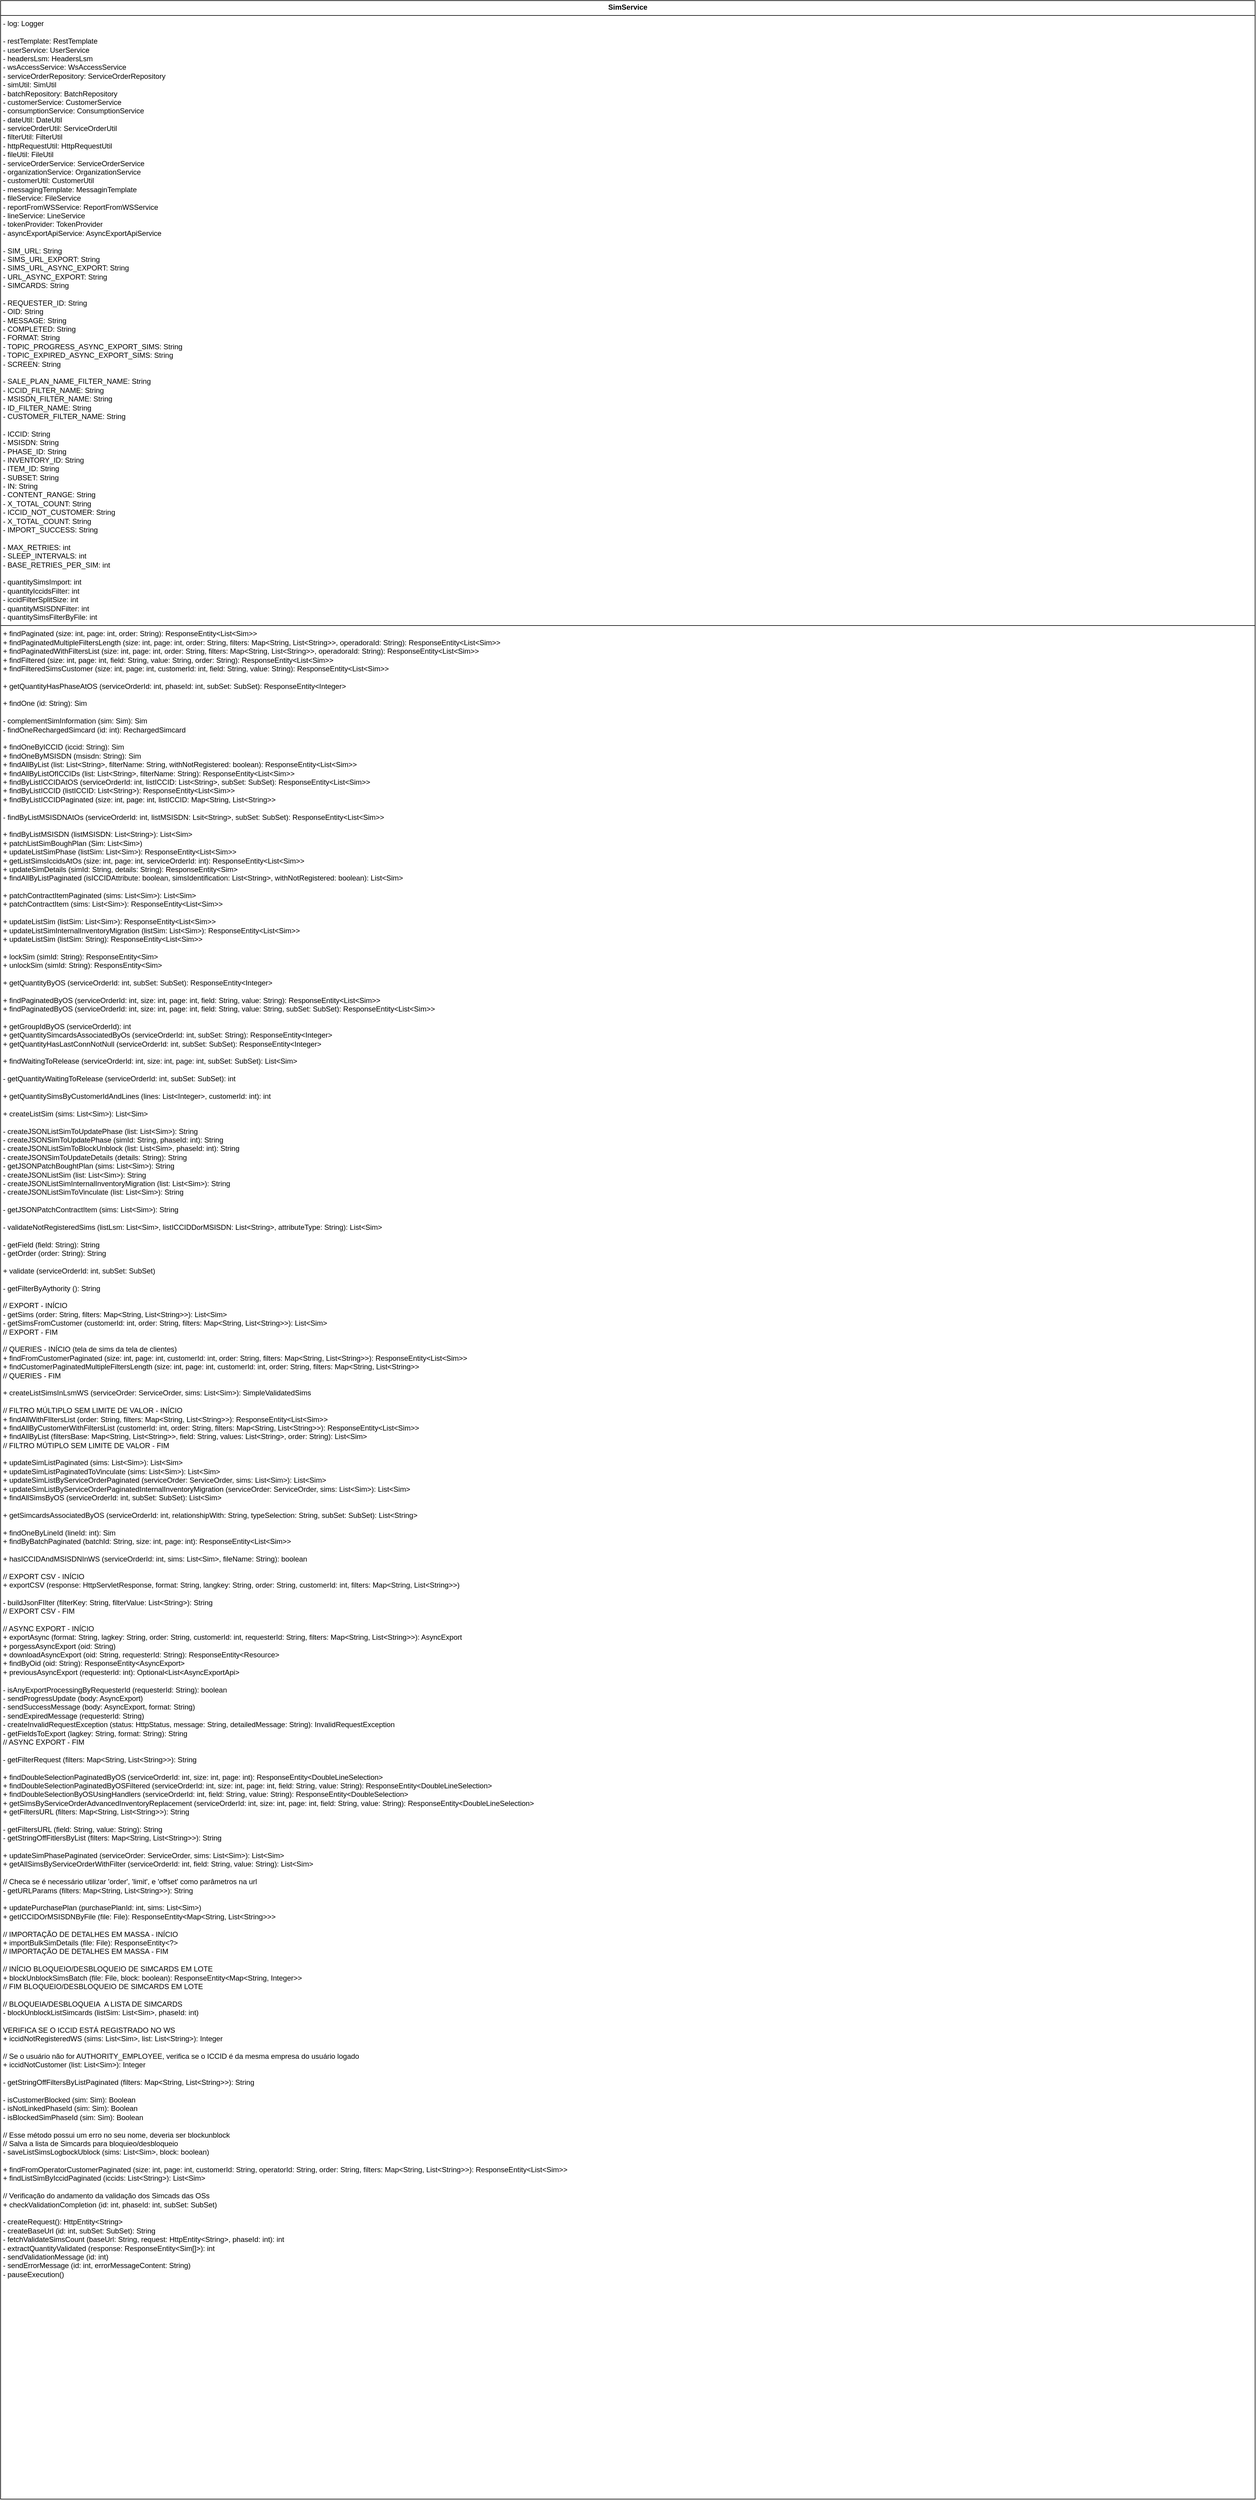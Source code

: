 <mxfile version="26.0.2">
  <diagram name="Página-1" id="onpXOdqKYzkW4FfC1_ID">
    <mxGraphModel dx="2745" dy="1462" grid="1" gridSize="10" guides="1" tooltips="1" connect="1" arrows="1" fold="1" page="1" pageScale="1" pageWidth="827" pageHeight="1169" math="0" shadow="0">
      <root>
        <mxCell id="0" />
        <mxCell id="1" parent="0" />
        <mxCell id="LJt2b_F9aCGFVn_4ZwES-1" value="&lt;p style=&quot;margin:0px;margin-top:4px;text-align:center;&quot;&gt;&lt;b&gt;SimService&lt;/b&gt;&lt;/p&gt;&lt;hr size=&quot;1&quot; style=&quot;border-style:solid;&quot;&gt;&lt;p style=&quot;margin:0px;margin-left:4px;&quot;&gt;- log: Logger&lt;/p&gt;&lt;p style=&quot;margin:0px;margin-left:4px;&quot;&gt;&lt;br&gt;&lt;/p&gt;&lt;p style=&quot;margin:0px;margin-left:4px;&quot;&gt;- restTemplate: RestTemplate&lt;/p&gt;&lt;p style=&quot;margin:0px;margin-left:4px;&quot;&gt;- userService: UserService&lt;/p&gt;&lt;p style=&quot;margin:0px;margin-left:4px;&quot;&gt;- headersLsm: HeadersLsm&lt;/p&gt;&lt;p style=&quot;margin:0px;margin-left:4px;&quot;&gt;- wsAccessService: WsAccessService&lt;/p&gt;&lt;p style=&quot;margin:0px;margin-left:4px;&quot;&gt;- serviceOrderRepository: ServiceOrderRepository&lt;/p&gt;&lt;p style=&quot;margin:0px;margin-left:4px;&quot;&gt;- simUtil: SimUtil&lt;/p&gt;&lt;p style=&quot;margin:0px;margin-left:4px;&quot;&gt;- batchRepository: BatchRepository&lt;/p&gt;&lt;p style=&quot;margin:0px;margin-left:4px;&quot;&gt;- customerService: CustomerService&lt;/p&gt;&lt;p style=&quot;margin:0px;margin-left:4px;&quot;&gt;- consumptionService: ConsumptionService&lt;/p&gt;&lt;p style=&quot;margin:0px;margin-left:4px;&quot;&gt;- dateUtil: DateUtil&lt;/p&gt;&lt;p style=&quot;margin:0px;margin-left:4px;&quot;&gt;- serviceOrderUtil: ServiceOrderUtil&lt;/p&gt;&lt;p style=&quot;margin:0px;margin-left:4px;&quot;&gt;- filterUtil: FilterUtil&lt;/p&gt;&lt;p style=&quot;margin:0px;margin-left:4px;&quot;&gt;- httpRequestUtil: HttpRequestUtil&lt;/p&gt;&lt;p style=&quot;margin:0px;margin-left:4px;&quot;&gt;- fileUtil: FileUtil&lt;/p&gt;&lt;p style=&quot;margin:0px;margin-left:4px;&quot;&gt;- serviceOrderService: ServiceOrderService&lt;/p&gt;&lt;p style=&quot;margin:0px;margin-left:4px;&quot;&gt;- organizationService: OrganizationService&lt;/p&gt;&lt;p style=&quot;margin:0px;margin-left:4px;&quot;&gt;- customerUtil: CustomerUtil&lt;/p&gt;&lt;p style=&quot;margin:0px;margin-left:4px;&quot;&gt;- messagingTemplate: MessaginTemplate&lt;/p&gt;&lt;p style=&quot;margin:0px;margin-left:4px;&quot;&gt;- fileService: FileService&lt;/p&gt;&lt;p style=&quot;margin:0px;margin-left:4px;&quot;&gt;- reportFromWSService: ReportFromWSService&lt;/p&gt;&lt;p style=&quot;margin:0px;margin-left:4px;&quot;&gt;- lineService: LineService&lt;/p&gt;&lt;p style=&quot;margin:0px;margin-left:4px;&quot;&gt;- tokenProvider: TokenProvider&lt;/p&gt;&lt;p style=&quot;margin:0px;margin-left:4px;&quot;&gt;- asyncExportApiService: AsyncExportApiService&lt;/p&gt;&lt;p style=&quot;margin:0px;margin-left:4px;&quot;&gt;&lt;br&gt;&lt;/p&gt;&lt;p style=&quot;margin:0px;margin-left:4px;&quot;&gt;- SIM_URL: String&lt;/p&gt;&lt;p style=&quot;margin:0px;margin-left:4px;&quot;&gt;- SIMS_URL_EXPORT: String&lt;/p&gt;&lt;p style=&quot;margin:0px;margin-left:4px;&quot;&gt;- SIMS_URL_ASYNC_EXPORT: String&lt;/p&gt;&lt;p style=&quot;margin:0px;margin-left:4px;&quot;&gt;- URL_ASYNC_EXPORT: String&lt;/p&gt;&lt;p style=&quot;margin:0px;margin-left:4px;&quot;&gt;- SIMCARDS: String&lt;/p&gt;&lt;p style=&quot;margin:0px;margin-left:4px;&quot;&gt;&lt;br&gt;&lt;/p&gt;&lt;p style=&quot;margin:0px;margin-left:4px;&quot;&gt;- REQUESTER_ID: String&lt;/p&gt;&lt;p style=&quot;margin:0px;margin-left:4px;&quot;&gt;- OID: String&lt;/p&gt;&lt;p style=&quot;margin:0px;margin-left:4px;&quot;&gt;- MESSAGE: String&lt;/p&gt;&lt;p style=&quot;margin:0px;margin-left:4px;&quot;&gt;- COMPLETED: String&lt;/p&gt;&lt;p style=&quot;margin:0px;margin-left:4px;&quot;&gt;- FORMAT: String&lt;/p&gt;&lt;p style=&quot;margin:0px;margin-left:4px;&quot;&gt;- TOPIC_PROGRESS_ASYNC_EXPORT_SIMS: String&lt;/p&gt;&lt;p style=&quot;margin:0px;margin-left:4px;&quot;&gt;- TOPIC_EXPIRED_ASYNC_EXPORT_SIMS: String&lt;/p&gt;&lt;p style=&quot;margin:0px;margin-left:4px;&quot;&gt;- SCREEN: String&lt;/p&gt;&lt;p style=&quot;margin:0px;margin-left:4px;&quot;&gt;&lt;br&gt;&lt;/p&gt;&lt;p style=&quot;margin:0px;margin-left:4px;&quot;&gt;- SALE_PLAN_NAME_FILTER_NAME: String&lt;/p&gt;&lt;p style=&quot;margin:0px;margin-left:4px;&quot;&gt;- ICCID_FILTER_NAME: String&lt;/p&gt;&lt;p style=&quot;margin:0px;margin-left:4px;&quot;&gt;- MSISDN_FILTER_NAME: String&lt;/p&gt;&lt;p style=&quot;margin:0px;margin-left:4px;&quot;&gt;- ID_FILTER_NAME: String&lt;/p&gt;&lt;p style=&quot;margin:0px;margin-left:4px;&quot;&gt;- CUSTOMER_FILTER_NAME: String&lt;/p&gt;&lt;p style=&quot;margin:0px;margin-left:4px;&quot;&gt;&lt;br&gt;&lt;/p&gt;&lt;p style=&quot;margin:0px;margin-left:4px;&quot;&gt;- ICCID: String&lt;/p&gt;&lt;p style=&quot;margin:0px;margin-left:4px;&quot;&gt;- MSISDN: String&lt;/p&gt;&lt;p style=&quot;margin:0px;margin-left:4px;&quot;&gt;- PHASE_ID: String&lt;/p&gt;&lt;p style=&quot;margin:0px;margin-left:4px;&quot;&gt;- INVENTORY_ID: String&lt;/p&gt;&lt;p style=&quot;margin:0px;margin-left:4px;&quot;&gt;- ITEM_ID: String&lt;/p&gt;&lt;p style=&quot;margin:0px;margin-left:4px;&quot;&gt;- SUBSET: String&lt;/p&gt;&lt;p style=&quot;margin:0px;margin-left:4px;&quot;&gt;- IN: String&lt;/p&gt;&lt;p style=&quot;margin:0px;margin-left:4px;&quot;&gt;- CONTENT_RANGE: String&lt;/p&gt;&lt;p style=&quot;margin:0px;margin-left:4px;&quot;&gt;- X_TOTAL_COUNT: String&lt;/p&gt;&lt;p style=&quot;margin:0px;margin-left:4px;&quot;&gt;- ICCID_NOT_CUSTOMER: String&lt;/p&gt;&lt;p style=&quot;margin:0px;margin-left:4px;&quot;&gt;- X_TOTAL_COUNT: String&lt;/p&gt;&lt;p style=&quot;margin:0px;margin-left:4px;&quot;&gt;- IMPORT_SUCCESS: String&lt;/p&gt;&lt;p style=&quot;margin:0px;margin-left:4px;&quot;&gt;&lt;br&gt;&lt;/p&gt;&lt;p style=&quot;margin:0px;margin-left:4px;&quot;&gt;- MAX_RETRIES: int&lt;/p&gt;&lt;p style=&quot;margin:0px;margin-left:4px;&quot;&gt;- SLEEP_INTERVALS: int&lt;/p&gt;&lt;p style=&quot;margin:0px;margin-left:4px;&quot;&gt;- BASE_RETRIES_PER_SIM: int&lt;/p&gt;&lt;p style=&quot;margin:0px;margin-left:4px;&quot;&gt;&lt;br&gt;&lt;/p&gt;&lt;p style=&quot;margin:0px;margin-left:4px;&quot;&gt;- quantitySimsImport: int&lt;/p&gt;&lt;p style=&quot;margin:0px;margin-left:4px;&quot;&gt;- quantityIccidsFilter: int&lt;/p&gt;&lt;p style=&quot;margin:0px;margin-left:4px;&quot;&gt;- iccidFilterSplitSize: int&lt;/p&gt;&lt;p style=&quot;margin:0px;margin-left:4px;&quot;&gt;- quantityMSISDNFilter: int&lt;/p&gt;&lt;p style=&quot;margin:0px;margin-left:4px;&quot;&gt;- quantitySimsFilterByFile: int&lt;/p&gt;&lt;hr size=&quot;1&quot; style=&quot;border-style:solid;&quot;&gt;&lt;p style=&quot;margin:0px;margin-left:4px;&quot;&gt;+ findPaginated (size: int, page: int, order: String): ResponseEntity&amp;lt;List&amp;lt;Sim&amp;gt;&amp;gt;&lt;/p&gt;&lt;p style=&quot;margin:0px;margin-left:4px;&quot;&gt;+ findPaginatedMultipleFiltersLength (size: int, page: int, order: String, filters: Map&amp;lt;String, List&amp;lt;String&amp;gt;&amp;gt;, operadoraId: String): ResponseEntity&amp;lt;List&amp;lt;Sim&amp;gt;&amp;gt;&lt;/p&gt;&lt;p style=&quot;margin:0px;margin-left:4px;&quot;&gt;+ findPaginatedWithFiltersList (size: int, page: int, order: String, filters: Map&amp;lt;String, List&amp;lt;String&amp;gt;&amp;gt;, operadoraId: String): ResponseEntity&amp;lt;List&amp;lt;Sim&amp;gt;&amp;gt;&lt;/p&gt;&lt;p style=&quot;margin:0px;margin-left:4px;&quot;&gt;+ findFiltered (size: int, page: int, field: String, value: String, order: String): ResponseEntity&amp;lt;List&amp;lt;Sim&amp;gt;&amp;gt;&lt;/p&gt;&lt;p style=&quot;margin:0px;margin-left:4px;&quot;&gt;+ findFilteredSimsCustomer (size: int, page: int, customerId: int, field: String, value: String): ResponseEntity&amp;lt;List&amp;lt;Sim&amp;gt;&amp;gt;&lt;/p&gt;&lt;p style=&quot;margin:0px;margin-left:4px;&quot;&gt;&lt;br&gt;&lt;/p&gt;&lt;p style=&quot;margin:0px;margin-left:4px;&quot;&gt;+ getQuantityHasPhaseAtOS (serviceOrderId: int, phaseId: int, subSet: SubSet): ResponseEntity&amp;lt;Integer&amp;gt;&lt;/p&gt;&lt;p style=&quot;margin:0px;margin-left:4px;&quot;&gt;&lt;br&gt;&lt;/p&gt;&lt;p style=&quot;margin:0px;margin-left:4px;&quot;&gt;+ findOne (id: String): Sim&lt;/p&gt;&lt;p style=&quot;margin:0px;margin-left:4px;&quot;&gt;&lt;br&gt;&lt;/p&gt;&lt;p style=&quot;margin:0px;margin-left:4px;&quot;&gt;- complementSimInformation (sim: Sim): Sim&lt;/p&gt;&lt;p style=&quot;margin:0px;margin-left:4px;&quot;&gt;- findOneRechargedSimcard (id: int): RechargedSimcard&lt;/p&gt;&lt;p style=&quot;margin:0px;margin-left:4px;&quot;&gt;&lt;br&gt;&lt;/p&gt;&lt;p style=&quot;margin:0px;margin-left:4px;&quot;&gt;+ findOneByICCID (iccid: String): Sim&lt;/p&gt;&lt;p style=&quot;margin:0px;margin-left:4px;&quot;&gt;+ findOneByMSISDN (msisdn: String): Sim&lt;/p&gt;&lt;p style=&quot;margin:0px;margin-left:4px;&quot;&gt;+ findAllByList (list: List&amp;lt;String&amp;gt;, filterName: String, withNotRegistered: boolean): ResponseEntity&amp;lt;List&amp;lt;Sim&amp;gt;&amp;gt;&lt;/p&gt;&lt;p style=&quot;margin:0px;margin-left:4px;&quot;&gt;+ findAllByListOfICCIDs (list: List&amp;lt;String&amp;gt;, filterName: String): ResponseEntity&amp;lt;List&amp;lt;Sim&amp;gt;&amp;gt;&lt;/p&gt;&lt;p style=&quot;margin:0px;margin-left:4px;&quot;&gt;+ findByListICCIDAtOS (serviceOrderId: int, listICCID: List&amp;lt;String&amp;gt;, subSet: SubSet): ResponseEntity&amp;lt;List&amp;lt;Sim&amp;gt;&amp;gt;&lt;/p&gt;&lt;p style=&quot;margin:0px;margin-left:4px;&quot;&gt;+ findByListICCID (listICCID: List&amp;lt;String&amp;gt;): ResponseEntity&amp;lt;List&amp;lt;Sim&amp;gt;&amp;gt;&lt;/p&gt;&lt;p style=&quot;margin:0px;margin-left:4px;&quot;&gt;+ findByListICCIDPaginated (size: int, page: int, listICCID: Map&amp;lt;String, List&amp;lt;String&amp;gt;&amp;gt;&lt;/p&gt;&lt;p style=&quot;margin:0px;margin-left:4px;&quot;&gt;&lt;br&gt;&lt;/p&gt;&lt;p style=&quot;margin:0px;margin-left:4px;&quot;&gt;- findByListMSISDNAtOs (serviceOrderId: int, listMSISDN: Lsit&amp;lt;String&amp;gt;, subSet: SubSet): ResponseEntity&amp;lt;List&amp;lt;Sim&amp;gt;&amp;gt;&lt;/p&gt;&lt;p style=&quot;margin:0px;margin-left:4px;&quot;&gt;&lt;br&gt;&lt;/p&gt;&lt;p style=&quot;margin:0px;margin-left:4px;&quot;&gt;+ findByListMSISDN (listMSISDN: List&amp;lt;String&amp;gt;): List&amp;lt;Sim&amp;gt;&lt;/p&gt;&lt;p style=&quot;margin:0px;margin-left:4px;&quot;&gt;+ patchListSimBoughPlan (Sim: List&amp;lt;Sim&amp;gt;)&lt;/p&gt;&lt;p style=&quot;margin:0px;margin-left:4px;&quot;&gt;+ updateListSimPhase (listSim: List&amp;lt;Sim&amp;gt;): ResponseEntity&amp;lt;List&amp;lt;Sim&amp;gt;&amp;gt;&lt;/p&gt;&lt;p style=&quot;margin:0px;margin-left:4px;&quot;&gt;+ getListSimsIccidsAtOs (size: int, page: int, serviceOrderId: int): ResponseEntity&amp;lt;List&amp;lt;Sim&amp;gt;&amp;gt;&lt;/p&gt;&lt;p style=&quot;margin:0px;margin-left:4px;&quot;&gt;+ updateSimDetails (simId: String, details: String): ResponseEntity&amp;lt;Sim&amp;gt;&lt;/p&gt;&lt;p style=&quot;margin:0px;margin-left:4px;&quot;&gt;+ findAllByListPaginated (isICCIDAttribute: boolean, simsIdentification: List&amp;lt;String&amp;gt;, withNotRegistered: boolean): List&amp;lt;Sim&amp;gt;&lt;/p&gt;&lt;p style=&quot;margin:0px;margin-left:4px;&quot;&gt;&lt;br&gt;&lt;/p&gt;&lt;p style=&quot;margin:0px;margin-left:4px;&quot;&gt;+ patchContractItemPaginated (sims: List&amp;lt;Sim&amp;gt;): List&amp;lt;Sim&amp;gt;&lt;/p&gt;&lt;p style=&quot;margin:0px;margin-left:4px;&quot;&gt;+ patchContractItem (sims: List&amp;lt;Sim&amp;gt;): ResponseEntity&amp;lt;List&amp;lt;Sim&amp;gt;&amp;gt;&lt;/p&gt;&lt;p style=&quot;margin:0px;margin-left:4px;&quot;&gt;&lt;br&gt;&lt;/p&gt;&lt;p style=&quot;margin:0px;margin-left:4px;&quot;&gt;+ updateListSim (listSim: List&amp;lt;Sim&amp;gt;): ResponseEntity&amp;lt;List&amp;lt;Sim&amp;gt;&amp;gt;&lt;/p&gt;&lt;p style=&quot;margin:0px;margin-left:4px;&quot;&gt;+ updateListSimInternalInventoryMigration (listSim: List&amp;lt;Sim&amp;gt;): ResponseEntity&amp;lt;List&amp;lt;Sim&amp;gt;&amp;gt;&lt;/p&gt;&lt;p style=&quot;margin:0px;margin-left:4px;&quot;&gt;+ updateListSim (listSim: String): ResponseEntity&amp;lt;List&amp;lt;Sim&amp;gt;&amp;gt;&lt;/p&gt;&lt;p style=&quot;margin:0px;margin-left:4px;&quot;&gt;&lt;br&gt;&lt;/p&gt;&lt;p style=&quot;margin:0px;margin-left:4px;&quot;&gt;+ lockSim (simId: String): ResponseEntity&amp;lt;Sim&amp;gt;&lt;/p&gt;&lt;p style=&quot;margin:0px;margin-left:4px;&quot;&gt;+ unlockSim (simId: String): ResponsEntity&amp;lt;Sim&amp;gt;&lt;/p&gt;&lt;p style=&quot;margin:0px;margin-left:4px;&quot;&gt;&lt;br&gt;&lt;/p&gt;&lt;p style=&quot;margin:0px;margin-left:4px;&quot;&gt;+ getQuantityByOS (serviceOrderId: int, subSet: SubSet): ResponseEntity&amp;lt;Integer&amp;gt;&lt;/p&gt;&lt;p style=&quot;margin:0px;margin-left:4px;&quot;&gt;&lt;br&gt;&lt;/p&gt;&lt;p style=&quot;margin:0px;margin-left:4px;&quot;&gt;+ findPaginatedByOS (serviceOrderId: int, size: int, page: int, field: String, value: String): ResponseEntity&amp;lt;List&amp;lt;Sim&amp;gt;&amp;gt;&lt;/p&gt;&lt;p style=&quot;margin:0px;margin-left:4px;&quot;&gt;+ findPaginatedByOS (serviceOrderId: int, size: int, page: int, field: String, value: String, subSet: SubSet): ResponseEntity&amp;lt;List&amp;lt;Sim&amp;gt;&amp;gt;&lt;/p&gt;&lt;p style=&quot;margin:0px;margin-left:4px;&quot;&gt;&lt;br&gt;&lt;/p&gt;&lt;p style=&quot;margin:0px;margin-left:4px;&quot;&gt;+ getGroupIdByOS (serviceOrderId): int&lt;/p&gt;&lt;p style=&quot;margin:0px;margin-left:4px;&quot;&gt;+ getQuantitySimcardsAssociatedByOs (serviceOrderId: int, subSet: String): ResponseEntity&amp;lt;Integer&amp;gt;&lt;/p&gt;&lt;p style=&quot;margin:0px;margin-left:4px;&quot;&gt;+ getQuantityHasLastConnNotNull (serviceOrderId: int, subSet: SubSet): ResponseEntity&amp;lt;Integer&amp;gt;&lt;/p&gt;&lt;p style=&quot;margin:0px;margin-left:4px;&quot;&gt;&lt;br&gt;&lt;/p&gt;&lt;p style=&quot;margin:0px;margin-left:4px;&quot;&gt;+ findWaitingToRelease (serviceOrderId: int, size: int, page: int, subSet: SubSet): List&amp;lt;Sim&amp;gt;&lt;/p&gt;&lt;p style=&quot;margin:0px;margin-left:4px;&quot;&gt;&lt;br&gt;&lt;/p&gt;&lt;p style=&quot;margin:0px;margin-left:4px;&quot;&gt;- getQuantityWaitingToRelease (serviceOrderId: int, subSet: SubSet): int&lt;/p&gt;&lt;p style=&quot;margin:0px;margin-left:4px;&quot;&gt;&lt;br&gt;&lt;/p&gt;&lt;p style=&quot;margin:0px;margin-left:4px;&quot;&gt;+ getQuantitySimsByCustomerIdAndLines (lines: List&amp;lt;Integer&amp;gt;, customerId: int): int&lt;/p&gt;&lt;p style=&quot;margin:0px;margin-left:4px;&quot;&gt;&lt;br&gt;&lt;/p&gt;&lt;p style=&quot;margin:0px;margin-left:4px;&quot;&gt;+ createListSim (sims: List&amp;lt;Sim&amp;gt;): List&amp;lt;Sim&amp;gt;&lt;/p&gt;&lt;p style=&quot;margin:0px;margin-left:4px;&quot;&gt;&lt;br&gt;&lt;/p&gt;&lt;p style=&quot;margin:0px;margin-left:4px;&quot;&gt;- createJSONListSimToUpdatePhase (list: List&amp;lt;Sim&amp;gt;): String&lt;/p&gt;&lt;p style=&quot;margin:0px;margin-left:4px;&quot;&gt;- createJSONSimToUpdatePhase (simId: String, phaseId: int): String&lt;/p&gt;&lt;p style=&quot;margin:0px;margin-left:4px;&quot;&gt;- createJSONListSimToBlockUnblock (list: List&amp;lt;Sim&amp;gt;, phaseId: int): String&lt;/p&gt;&lt;p style=&quot;margin:0px;margin-left:4px;&quot;&gt;- createJSONSimToUpdateDetails (details: String): String&lt;/p&gt;&lt;p style=&quot;margin:0px;margin-left:4px;&quot;&gt;- getJSONPatchBoughtPlan (sims: List&amp;lt;Sim&amp;gt;): String&lt;/p&gt;&lt;p style=&quot;margin:0px;margin-left:4px;&quot;&gt;- createJSONListSim (list: List&amp;lt;Sim&amp;gt;): String&lt;/p&gt;&lt;p style=&quot;margin:0px;margin-left:4px;&quot;&gt;- createJSONListSimInternalInventoryMigration (list: List&amp;lt;Sim&amp;gt;): String&lt;/p&gt;&lt;p style=&quot;margin:0px;margin-left:4px;&quot;&gt;- createJSONListSimToVinculate (list: List&amp;lt;Sim&amp;gt;): String&lt;/p&gt;&lt;p style=&quot;margin:0px;margin-left:4px;&quot;&gt;&lt;br&gt;&lt;/p&gt;&lt;p style=&quot;margin:0px;margin-left:4px;&quot;&gt;- getJSONPatchContractItem (sims: List&amp;lt;Sim&amp;gt;): String&lt;/p&gt;&lt;p style=&quot;margin:0px;margin-left:4px;&quot;&gt;&lt;br&gt;&lt;/p&gt;&lt;p style=&quot;margin:0px;margin-left:4px;&quot;&gt;- validateNotRegisteredSims (listLsm: List&amp;lt;Sim&amp;gt;, listICCIDDorMSISDN: List&amp;lt;String&amp;gt;, attributeType: String): List&amp;lt;Sim&amp;gt;&lt;/p&gt;&lt;p style=&quot;margin:0px;margin-left:4px;&quot;&gt;&lt;br&gt;&lt;/p&gt;&lt;p style=&quot;margin:0px;margin-left:4px;&quot;&gt;- getField (field: String): String&lt;/p&gt;&lt;p style=&quot;margin:0px;margin-left:4px;&quot;&gt;- getOrder (order: String): String&lt;/p&gt;&lt;p style=&quot;margin:0px;margin-left:4px;&quot;&gt;&lt;br&gt;&lt;/p&gt;&lt;p style=&quot;margin:0px;margin-left:4px;&quot;&gt;+ validate (serviceOrderId: int, subSet: SubSet)&lt;/p&gt;&lt;p style=&quot;margin:0px;margin-left:4px;&quot;&gt;&lt;br&gt;&lt;/p&gt;&lt;p style=&quot;margin:0px;margin-left:4px;&quot;&gt;- getFilterByAythority (): String&lt;/p&gt;&lt;p style=&quot;margin:0px;margin-left:4px;&quot;&gt;&lt;br&gt;&lt;/p&gt;&lt;p style=&quot;margin:0px;margin-left:4px;&quot;&gt;// EXPORT - INÍCIO&lt;br&gt;- getSims (order: String, filters: Map&amp;lt;String, List&amp;lt;String&amp;gt;&amp;gt;): List&amp;lt;Sim&amp;gt;&lt;/p&gt;&lt;p style=&quot;margin:0px;margin-left:4px;&quot;&gt;- getSimsFromCustomer (customerId: int, order: String, filters: Map&amp;lt;String, List&amp;lt;String&amp;gt;&amp;gt;): List&amp;lt;Sim&amp;gt;&lt;/p&gt;&lt;p style=&quot;margin:0px;margin-left:4px;&quot;&gt;// EXPORT - FIM&lt;/p&gt;&lt;p style=&quot;margin:0px;margin-left:4px;&quot;&gt;&lt;br&gt;&lt;/p&gt;&lt;p style=&quot;margin:0px;margin-left:4px;&quot;&gt;// QUERIES - INÍCIO (tela de sims da tela de clientes)&lt;/p&gt;&lt;p style=&quot;margin:0px;margin-left:4px;&quot;&gt;+ findFromCustomerPaginated (size: int, page: int, customerId: int, order: String, filters: Map&amp;lt;String, List&amp;lt;String&amp;gt;&amp;gt;): ResponseEntity&amp;lt;List&amp;lt;Sim&amp;gt;&amp;gt;&lt;/p&gt;&lt;p style=&quot;margin:0px;margin-left:4px;&quot;&gt;+ findCustomerPaginatedMultipleFiltersLength (size: int, page: int, customerId: int, order: String, filters: Map&amp;lt;String, List&amp;lt;String&amp;gt;&amp;gt;&lt;/p&gt;&lt;p style=&quot;margin:0px;margin-left:4px;&quot;&gt;// QUERIES - FIM&amp;nbsp;&lt;/p&gt;&lt;p style=&quot;margin:0px;margin-left:4px;&quot;&gt;&lt;br&gt;&lt;/p&gt;&lt;p style=&quot;margin:0px;margin-left:4px;&quot;&gt;+ createListSimsInLsmWS (serviceOrder: ServiceOrder, sims: List&amp;lt;Sim&amp;gt;): SimpleValidatedSims&lt;/p&gt;&lt;p style=&quot;margin:0px;margin-left:4px;&quot;&gt;&lt;br&gt;&lt;/p&gt;&lt;p style=&quot;margin:0px;margin-left:4px;&quot;&gt;// FILTRO MÚLTIPLO SEM LIMITE DE VALOR - INÍCIO&lt;/p&gt;&lt;p style=&quot;margin:0px;margin-left:4px;&quot;&gt;+ findAllWithFIltersList (order: String, filters: Map&amp;lt;String, List&amp;lt;String&amp;gt;&amp;gt;): ResponseEntity&amp;lt;List&amp;lt;Sim&amp;gt;&amp;gt;&lt;/p&gt;&lt;p style=&quot;margin:0px;margin-left:4px;&quot;&gt;+ findAllByCustomerWithFiltersList (customerId: int, order: String, filters: Map&amp;lt;String, List&amp;lt;String&amp;gt;&amp;gt;): ResponseEntity&amp;lt;List&amp;lt;Sim&amp;gt;&amp;gt;&lt;/p&gt;&lt;p style=&quot;margin:0px;margin-left:4px;&quot;&gt;+ findAllByList (filtersBase: Map&amp;lt;String, List&amp;lt;String&amp;gt;&amp;gt;, field: String, values: List&amp;lt;String&amp;gt;, order: String): List&amp;lt;Sim&amp;gt;&lt;/p&gt;&lt;p style=&quot;margin:0px;margin-left:4px;&quot;&gt;// FILTRO MÚTIPLO SEM LIMITE DE VALOR - FIM&lt;/p&gt;&lt;p style=&quot;margin:0px;margin-left:4px;&quot;&gt;&lt;br&gt;&lt;/p&gt;&lt;p style=&quot;margin:0px;margin-left:4px;&quot;&gt;+ updateSimListPaginated (sims: List&amp;lt;Sim&amp;gt;): List&amp;lt;Sim&amp;gt;&lt;/p&gt;&lt;p style=&quot;margin:0px;margin-left:4px;&quot;&gt;+ updateSimListPaginatedToVinculate (sims: List&amp;lt;Sim&amp;gt;): List&amp;lt;Sim&amp;gt;&lt;/p&gt;&lt;p style=&quot;margin:0px;margin-left:4px;&quot;&gt;+ updateSimListByServiceOrderPaginated (serviceOrder: ServiceOrder, sims: List&amp;lt;Sim&amp;gt;): List&amp;lt;Sim&amp;gt;&lt;/p&gt;&lt;p style=&quot;margin:0px;margin-left:4px;&quot;&gt;+ updateSimListByServiceOrderPaginatedInternalInventoryMigration (serviceOrder: ServiceOrder, sims: List&amp;lt;Sim&amp;gt;): List&amp;lt;Sim&amp;gt;&lt;/p&gt;&lt;p style=&quot;margin:0px;margin-left:4px;&quot;&gt;+ findAllSimsByOS (serviceOrderId: int, subSet: SubSet): List&amp;lt;Sim&amp;gt;&lt;/p&gt;&lt;p style=&quot;margin:0px;margin-left:4px;&quot;&gt;&lt;br&gt;&lt;/p&gt;&lt;p style=&quot;margin:0px;margin-left:4px;&quot;&gt;+ getSimcardsAssociatedByOS (serviceOrderId: int, relationshipWith: String, typeSelection: String, subSet: SubSet): List&amp;lt;String&amp;gt;&lt;/p&gt;&lt;p style=&quot;margin:0px;margin-left:4px;&quot;&gt;&lt;br&gt;&lt;/p&gt;&lt;p style=&quot;margin:0px;margin-left:4px;&quot;&gt;+ findOneByLineId (lineId: int): Sim&lt;/p&gt;&lt;p style=&quot;margin:0px;margin-left:4px;&quot;&gt;+ findByBatchPaginated (batchId: String, size: int, page: int): ResponseEntity&amp;lt;List&amp;lt;Sim&amp;gt;&amp;gt;&lt;/p&gt;&lt;p style=&quot;margin:0px;margin-left:4px;&quot;&gt;&lt;br&gt;&lt;/p&gt;&lt;p style=&quot;margin:0px;margin-left:4px;&quot;&gt;+ hasICCIDAndMSISDNInWS (serviceOrderId: int, sims: List&amp;lt;Sim&amp;gt;, fileName: String): boolean&lt;/p&gt;&lt;p style=&quot;margin:0px;margin-left:4px;&quot;&gt;&lt;br&gt;&lt;/p&gt;&lt;p style=&quot;margin:0px;margin-left:4px;&quot;&gt;// EXPORT CSV - INÍCIO&lt;/p&gt;&lt;p style=&quot;margin:0px;margin-left:4px;&quot;&gt;+ exportCSV (response: HttpServletResponse, format: String, langkey: String, order: String, customerId: int, filters: Map&amp;lt;String, List&amp;lt;String&amp;gt;&amp;gt;)&lt;/p&gt;&lt;p style=&quot;margin:0px;margin-left:4px;&quot;&gt;&lt;br&gt;&lt;/p&gt;&lt;p style=&quot;margin:0px;margin-left:4px;&quot;&gt;- buildJsonFIlter (filterKey: String, filterValue: List&amp;lt;String&amp;gt;): String&lt;/p&gt;&lt;p style=&quot;margin:0px;margin-left:4px;&quot;&gt;// EXPORT CSV - FIM&lt;/p&gt;&lt;p style=&quot;margin:0px;margin-left:4px;&quot;&gt;&lt;br&gt;&lt;/p&gt;&lt;p style=&quot;margin:0px;margin-left:4px;&quot;&gt;// ASYNC EXPORT - INÍCIO&lt;/p&gt;&lt;p style=&quot;margin:0px;margin-left:4px;&quot;&gt;+ exportAsync (format: String, lagkey: String, order: String, customerId: int, requesterId: String, filters: Map&amp;lt;String, List&amp;lt;String&amp;gt;&amp;gt;): AsyncExport&lt;/p&gt;&lt;p style=&quot;margin:0px;margin-left:4px;&quot;&gt;+ porgessAsyncExport (oid: String)&lt;/p&gt;&lt;p style=&quot;margin:0px;margin-left:4px;&quot;&gt;+ downloadAsyncExport (oid: String, requesterId: String): ResponseEntity&amp;lt;Resource&amp;gt;&lt;/p&gt;&lt;p style=&quot;margin:0px;margin-left:4px;&quot;&gt;+ findByOid (oid: String): ResponseEntity&amp;lt;AsyncExport&amp;gt;&lt;/p&gt;&lt;p style=&quot;margin:0px;margin-left:4px;&quot;&gt;+ previousAsyncExport (requesterId: int): Optional&amp;lt;List&amp;lt;AsyncExportApi&amp;gt;&lt;/p&gt;&lt;p style=&quot;margin:0px;margin-left:4px;&quot;&gt;&lt;br&gt;&lt;/p&gt;&lt;p style=&quot;margin:0px;margin-left:4px;&quot;&gt;- isAnyExportProcessingByRequesterId (requesterId: String): boolean&lt;/p&gt;&lt;p style=&quot;margin:0px;margin-left:4px;&quot;&gt;- sendProgressUpdate (body: AsyncExport)&lt;/p&gt;&lt;p style=&quot;margin:0px;margin-left:4px;&quot;&gt;- sendSuccessMessage (body: AsyncExport, format: String)&lt;/p&gt;&lt;p style=&quot;margin:0px;margin-left:4px;&quot;&gt;- sendExpiredMessage (requesterId: String)&lt;/p&gt;&lt;p style=&quot;margin:0px;margin-left:4px;&quot;&gt;- createInvalidRequestException (status: HttpStatus, message: String, detailedMessage: String): InvalidRequestException&lt;/p&gt;&lt;p style=&quot;margin:0px;margin-left:4px;&quot;&gt;- getFieldsToExport (lagkey: String, format: String): String&lt;/p&gt;&lt;p style=&quot;margin:0px;margin-left:4px;&quot;&gt;// ASYNC EXPORT - FIM&lt;/p&gt;&lt;p style=&quot;margin:0px;margin-left:4px;&quot;&gt;&lt;br&gt;&lt;/p&gt;&lt;p style=&quot;margin:0px;margin-left:4px;&quot;&gt;- getFilterRequest (filters: Map&amp;lt;String, List&amp;lt;String&amp;gt;&amp;gt;): String&lt;/p&gt;&lt;p style=&quot;margin:0px;margin-left:4px;&quot;&gt;&lt;br&gt;&lt;/p&gt;&lt;p style=&quot;margin:0px;margin-left:4px;&quot;&gt;+ findDoubleSelectionPaginatedByOS (serviceOrderId: int, size: int, page: int): ResponseEntity&amp;lt;DoubleLineSelection&amp;gt;&lt;/p&gt;&lt;p style=&quot;margin:0px;margin-left:4px;&quot;&gt;+ findDoubleSelectionPaginatedByOSFiltered (serviceOrderId: int, size: int, page: int, field: String, value: String): ResponseEntity&amp;lt;DoubleLineSelection&amp;gt;&lt;/p&gt;&lt;p style=&quot;margin:0px;margin-left:4px;&quot;&gt;+ findDoubleSelectionByOSUsingHandlers (serviceOrderId: int, field: String, value: String): ResponseEntity&amp;lt;DoubleSelection&amp;gt;&lt;/p&gt;&lt;p style=&quot;margin:0px;margin-left:4px;&quot;&gt;+ getSimsByServiceOrderAdvancedInventoryReplacement (serviceOrderId: int, size: int, page: int, field: String, value: String): ResponseEntity&amp;lt;DoubleLineSelection&amp;gt;&amp;nbsp;&lt;/p&gt;&lt;p style=&quot;margin:0px;margin-left:4px;&quot;&gt;+ getFiltersURL (filters: Map&amp;lt;String, List&amp;lt;String&amp;gt;&amp;gt;): String&lt;/p&gt;&lt;p style=&quot;margin:0px;margin-left:4px;&quot;&gt;&lt;br&gt;&lt;/p&gt;&lt;p style=&quot;margin:0px;margin-left:4px;&quot;&gt;- getFiltersURL (field: String, value: String): String&lt;/p&gt;&lt;p style=&quot;margin:0px;margin-left:4px;&quot;&gt;- getStringOffFitlersByList (filters: Map&amp;lt;String, List&amp;lt;String&amp;gt;&amp;gt;): String&lt;/p&gt;&lt;p style=&quot;margin:0px;margin-left:4px;&quot;&gt;&lt;br&gt;+ updateSimPhasePaginated (serviceOrder: ServiceOrder, sims: List&amp;lt;Sim&amp;gt;): List&amp;lt;Sim&amp;gt;&lt;/p&gt;&lt;p style=&quot;margin:0px;margin-left:4px;&quot;&gt;+ getAllSimsByServiceOrderWithFilter (serviceOrderId: int, field: String, value: String): List&amp;lt;Sim&amp;gt;&lt;/p&gt;&lt;p style=&quot;margin:0px;margin-left:4px;&quot;&gt;&lt;br&gt;&lt;/p&gt;&lt;p style=&quot;margin:0px;margin-left:4px;&quot;&gt;// Checa se é necessário utilizar &#39;order&#39;, &#39;limit&#39;, e &#39;offset&#39; como parâmetros na url&lt;/p&gt;&lt;p style=&quot;margin:0px;margin-left:4px;&quot;&gt;- getURLParams (filters: Map&amp;lt;String, List&amp;lt;String&amp;gt;&amp;gt;): String&lt;/p&gt;&lt;p style=&quot;margin:0px;margin-left:4px;&quot;&gt;&lt;br&gt;&lt;/p&gt;&lt;p style=&quot;margin:0px;margin-left:4px;&quot;&gt;+ updatePurchasePlan (purchasePlanId: int, sims: List&amp;lt;Sim&amp;gt;)&lt;/p&gt;&lt;p style=&quot;margin:0px;margin-left:4px;&quot;&gt;+ getICCIDOrMSISDNByFile (file: File): ResponseEntity&amp;lt;Map&amp;lt;String, List&amp;lt;String&amp;gt;&amp;gt;&amp;gt;&lt;/p&gt;&lt;p style=&quot;margin:0px;margin-left:4px;&quot;&gt;&lt;br&gt;&lt;/p&gt;&lt;p style=&quot;margin:0px;margin-left:4px;&quot;&gt;// IMPORTAÇÃO DE DETALHES EM MASSA - INÍCIO&lt;/p&gt;&lt;p style=&quot;margin:0px;margin-left:4px;&quot;&gt;+ importBulkSimDetails (file: File): ResponseEntity&amp;lt;?&amp;gt;&lt;/p&gt;&lt;p style=&quot;margin:0px;margin-left:4px;&quot;&gt;// IMPORTAÇÃO DE DETALHES EM MASSA - FIM&lt;/p&gt;&lt;p style=&quot;margin:0px;margin-left:4px;&quot;&gt;&lt;br&gt;&lt;/p&gt;&lt;p style=&quot;margin:0px;margin-left:4px;&quot;&gt;// INÍCIO BLOQUEIO/DESBLOQUEIO DE SIMCARDS EM LOTE&lt;/p&gt;&lt;p style=&quot;margin:0px;margin-left:4px;&quot;&gt;+ blockUnblockSimsBatch (file: File, block: boolean): ResponseEntity&amp;lt;Map&amp;lt;String, Integer&amp;gt;&amp;gt;&lt;/p&gt;&lt;p style=&quot;margin:0px;margin-left:4px;&quot;&gt;// FIM BLOQUEIO/DESBLOQUEIO DE SIMCARDS EM LOTE&lt;/p&gt;&lt;p style=&quot;margin:0px;margin-left:4px;&quot;&gt;&lt;br&gt;&lt;/p&gt;&lt;p style=&quot;margin:0px;margin-left:4px;&quot;&gt;// BLOQUEIA/DESBLOQUEIA&amp;nbsp; A LISTA DE SIMCARDS&lt;/p&gt;&lt;p style=&quot;margin:0px;margin-left:4px;&quot;&gt;- blockUnblockListSimcards (listSim: List&amp;lt;Sim&amp;gt;, phaseId: int)&lt;/p&gt;&lt;p style=&quot;margin:0px;margin-left:4px;&quot;&gt;&lt;br&gt;&lt;/p&gt;&lt;p style=&quot;margin:0px;margin-left:4px;&quot;&gt;VERIFICA SE O ICCID ESTÁ REGISTRADO NO WS&lt;/p&gt;&lt;p style=&quot;margin:0px;margin-left:4px;&quot;&gt;+ iccidNotRegisteredWS (sims: List&amp;lt;Sim&amp;gt;, list: List&amp;lt;String&amp;gt;): Integer&lt;/p&gt;&lt;p style=&quot;margin:0px;margin-left:4px;&quot;&gt;&lt;br&gt;&lt;/p&gt;&lt;p style=&quot;margin:0px;margin-left:4px;&quot;&gt;// Se o usuário não for AUTHORITY_EMPLOYEE, verifica se o ICCID é da mesma empresa do usuário logado&lt;/p&gt;&lt;p style=&quot;margin:0px;margin-left:4px;&quot;&gt;+ iccidNotCustomer (list: List&amp;lt;Sim&amp;gt;): Integer&lt;/p&gt;&lt;p style=&quot;margin:0px;margin-left:4px;&quot;&gt;&lt;br&gt;&lt;/p&gt;&lt;p style=&quot;margin:0px;margin-left:4px;&quot;&gt;- getStringOffFiltersByListPaginated (filters: Map&amp;lt;String, List&amp;lt;String&amp;gt;&amp;gt;): String&lt;/p&gt;&lt;p style=&quot;margin:0px;margin-left:4px;&quot;&gt;&lt;br&gt;&lt;/p&gt;&lt;p style=&quot;margin:0px;margin-left:4px;&quot;&gt;&lt;span style=&quot;background-color: transparent; color: light-dark(rgb(0, 0, 0), rgb(255, 255, 255));&quot;&gt;- isCustomerBlocked (sim: Sim): Boolean&lt;/span&gt;&lt;/p&gt;&lt;p style=&quot;margin:0px;margin-left:4px;&quot;&gt;- isNotLinkedPhaseId (sim: Sim): Boolean&lt;/p&gt;&lt;p style=&quot;margin:0px;margin-left:4px;&quot;&gt;- isBlockedSimPhaseId (sim: Sim): Boolean&lt;/p&gt;&lt;p style=&quot;margin:0px;margin-left:4px;&quot;&gt;&lt;br&gt;&lt;/p&gt;&lt;p style=&quot;margin:0px;margin-left:4px;&quot;&gt;// Esse método possui um erro no seu nome, deveria ser blockunblock&lt;/p&gt;&lt;p style=&quot;margin:0px;margin-left:4px;&quot;&gt;// Salva a lista de Simcards para bloquieo/desbloqueio&lt;/p&gt;&lt;p style=&quot;margin:0px;margin-left:4px;&quot;&gt;- saveListSimsLogbockUblock (sims: List&amp;lt;Sim&amp;gt;, block: boolean)&lt;/p&gt;&lt;p style=&quot;margin:0px;margin-left:4px;&quot;&gt;&lt;br&gt;&lt;/p&gt;&lt;p style=&quot;margin:0px;margin-left:4px;&quot;&gt;+ findFromOperatorCustomerPaginated (size: int, page: int, customerId: String, operatorId: String, order: String, filters: Map&amp;lt;String, List&amp;lt;String&amp;gt;&amp;gt;): ResponseEntity&amp;lt;List&amp;lt;Sim&amp;gt;&amp;gt;&lt;/p&gt;&lt;p style=&quot;margin:0px;margin-left:4px;&quot;&gt;+ findListSimByIccidPaginated (iccids: List&amp;lt;String&amp;gt;): List&amp;lt;Sim&amp;gt;&lt;/p&gt;&lt;p style=&quot;margin:0px;margin-left:4px;&quot;&gt;&lt;br&gt;&lt;/p&gt;&lt;p style=&quot;margin:0px;margin-left:4px;&quot;&gt;// Verificação do andamento da validação dos Simcads das OSs&lt;/p&gt;&lt;p style=&quot;margin:0px;margin-left:4px;&quot;&gt;+ checkValidationCompletion (id: int, phaseId: int, subSet: SubSet)&lt;/p&gt;&lt;p style=&quot;margin:0px;margin-left:4px;&quot;&gt;&lt;br&gt;&lt;/p&gt;&lt;p style=&quot;margin:0px;margin-left:4px;&quot;&gt;- createRequest(): HttpEntity&amp;lt;String&amp;gt;&lt;/p&gt;&lt;p style=&quot;margin:0px;margin-left:4px;&quot;&gt;- createBaseUrl (id: int, subSet: SubSet): String&lt;/p&gt;&lt;p style=&quot;margin:0px;margin-left:4px;&quot;&gt;- fetchValidateSimsCount (baseUrl: String, request: HttpEntity&amp;lt;String&amp;gt;, phaseId: int): int&lt;/p&gt;&lt;p style=&quot;margin:0px;margin-left:4px;&quot;&gt;- extractQuantityValidated (response: ResponseEntity&amp;lt;Sim[]&amp;gt;): int&lt;/p&gt;&lt;p style=&quot;margin:0px;margin-left:4px;&quot;&gt;- sendValidationMessage (id: int)&lt;/p&gt;&lt;p style=&quot;margin:0px;margin-left:4px;&quot;&gt;- sendErrorMessage (id: int, errorMessageContent: String)&lt;/p&gt;&lt;p style=&quot;margin:0px;margin-left:4px;&quot;&gt;- pauseExecution()&lt;/p&gt;" style="verticalAlign=top;align=left;overflow=fill;html=1;whiteSpace=wrap;" parent="1" vertex="1">
          <mxGeometry x="40" y="100" width="2070" height="4120" as="geometry" />
        </mxCell>
      </root>
    </mxGraphModel>
  </diagram>
</mxfile>
